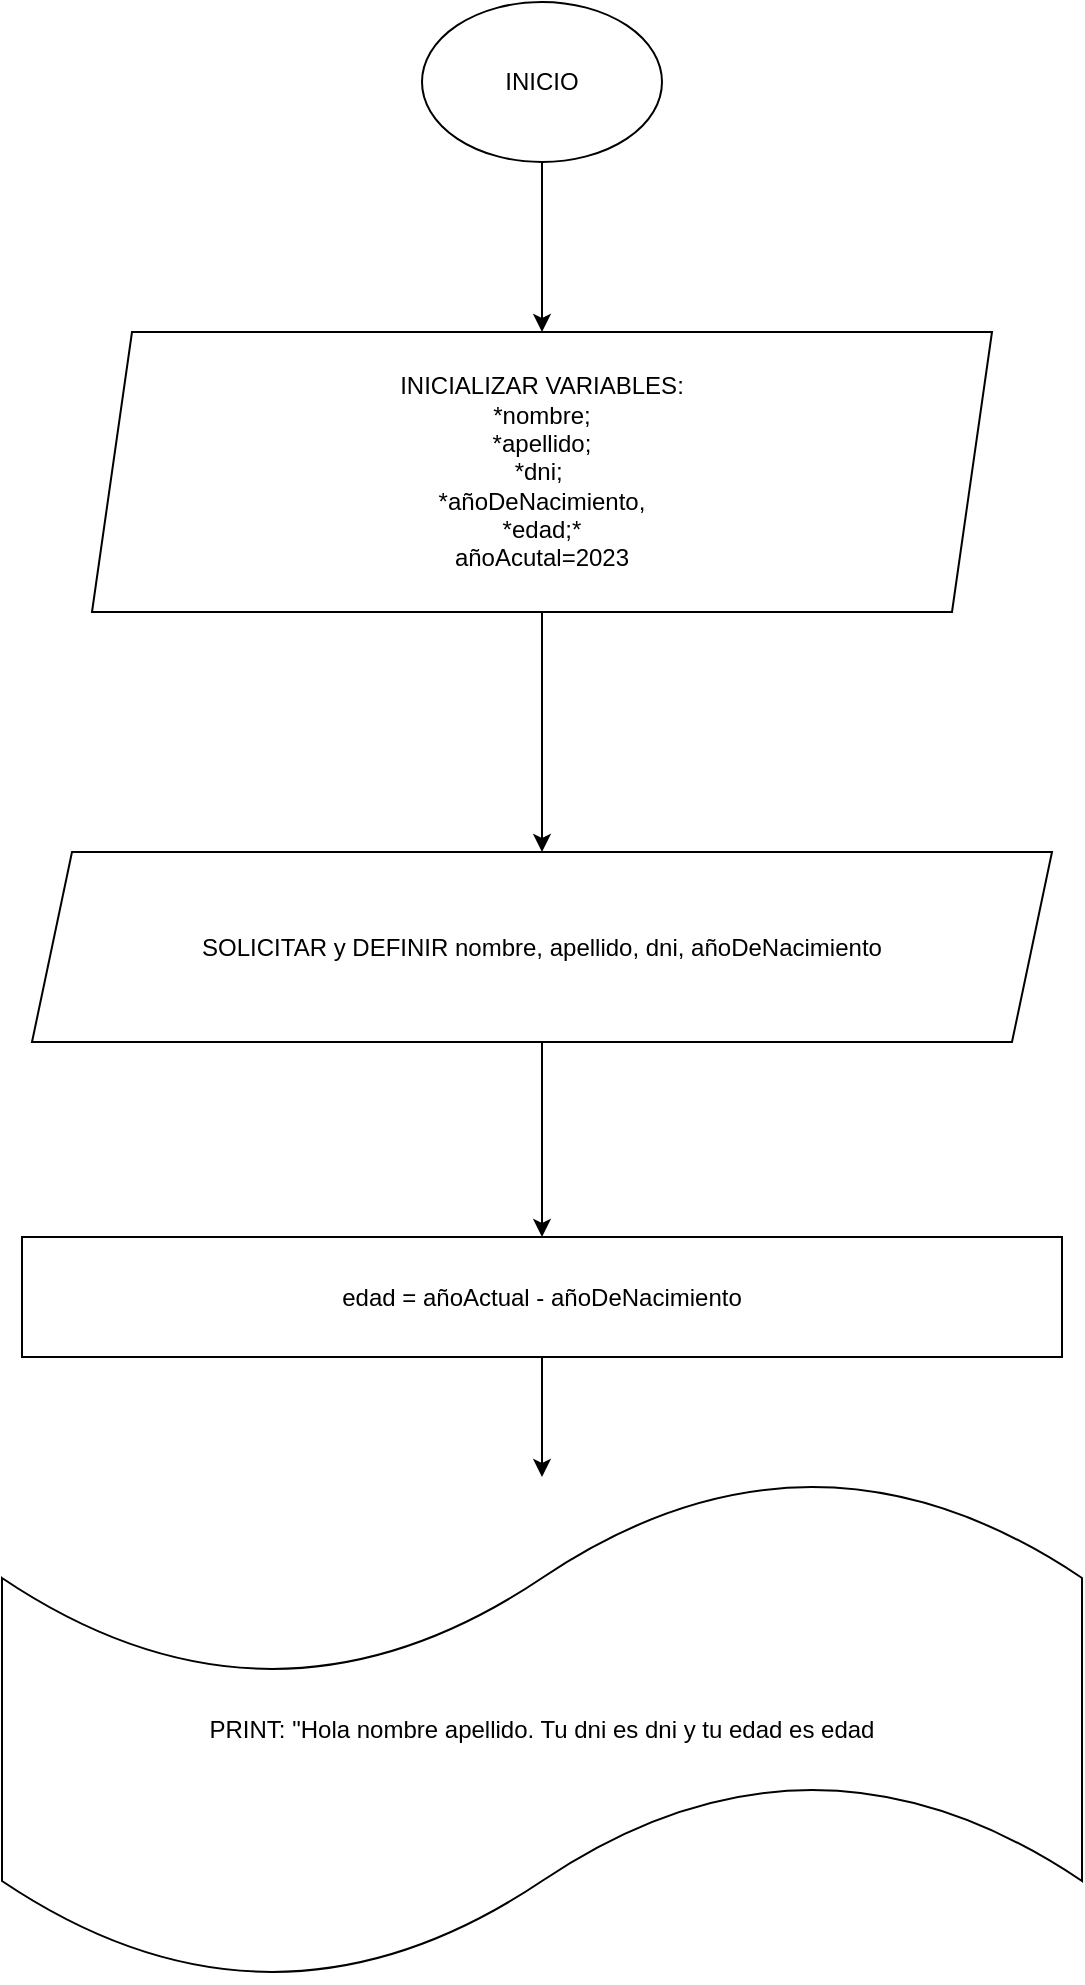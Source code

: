 <mxfile version="21.1.9" type="device">
  <diagram name="Página-1" id="wm97tnUxAGDXCdx6Nb7o">
    <mxGraphModel dx="1114" dy="616" grid="1" gridSize="10" guides="1" tooltips="1" connect="1" arrows="1" fold="1" page="1" pageScale="1" pageWidth="827" pageHeight="1169" math="0" shadow="0">
      <root>
        <mxCell id="0" />
        <mxCell id="1" parent="0" />
        <mxCell id="481A51ROor0Qnfj5iRs1-5" value="" style="edgeStyle=orthogonalEdgeStyle;rounded=0;orthogonalLoop=1;jettySize=auto;html=1;" edge="1" parent="1" source="481A51ROor0Qnfj5iRs1-1" target="481A51ROor0Qnfj5iRs1-4">
          <mxGeometry relative="1" as="geometry" />
        </mxCell>
        <mxCell id="481A51ROor0Qnfj5iRs1-1" value="INICIO" style="ellipse;whiteSpace=wrap;html=1;" vertex="1" parent="1">
          <mxGeometry x="350" y="280" width="120" height="80" as="geometry" />
        </mxCell>
        <mxCell id="481A51ROor0Qnfj5iRs1-11" value="" style="edgeStyle=orthogonalEdgeStyle;rounded=0;orthogonalLoop=1;jettySize=auto;html=1;" edge="1" parent="1" source="481A51ROor0Qnfj5iRs1-4" target="481A51ROor0Qnfj5iRs1-10">
          <mxGeometry relative="1" as="geometry" />
        </mxCell>
        <mxCell id="481A51ROor0Qnfj5iRs1-4" value="INICIALIZAR VARIABLES:&lt;br&gt;*nombre;&lt;br&gt;*apellido;&lt;br&gt;*dni;&amp;nbsp;&lt;br&gt;*añoDeNacimiento,&lt;br&gt;*edad;*&lt;br&gt;añoAcutal=2023" style="shape=parallelogram;perimeter=parallelogramPerimeter;whiteSpace=wrap;html=1;fixedSize=1;" vertex="1" parent="1">
          <mxGeometry x="185" y="445" width="450" height="140" as="geometry" />
        </mxCell>
        <mxCell id="481A51ROor0Qnfj5iRs1-13" value="" style="edgeStyle=orthogonalEdgeStyle;rounded=0;orthogonalLoop=1;jettySize=auto;html=1;" edge="1" parent="1" source="481A51ROor0Qnfj5iRs1-10" target="481A51ROor0Qnfj5iRs1-12">
          <mxGeometry relative="1" as="geometry" />
        </mxCell>
        <mxCell id="481A51ROor0Qnfj5iRs1-10" value="SOLICITAR y DEFINIR nombre, apellido, dni, añoDeNacimiento" style="shape=parallelogram;perimeter=parallelogramPerimeter;whiteSpace=wrap;html=1;fixedSize=1;" vertex="1" parent="1">
          <mxGeometry x="155" y="705" width="510" height="95" as="geometry" />
        </mxCell>
        <mxCell id="481A51ROor0Qnfj5iRs1-15" value="" style="edgeStyle=orthogonalEdgeStyle;rounded=0;orthogonalLoop=1;jettySize=auto;html=1;" edge="1" parent="1" source="481A51ROor0Qnfj5iRs1-12" target="481A51ROor0Qnfj5iRs1-14">
          <mxGeometry relative="1" as="geometry" />
        </mxCell>
        <mxCell id="481A51ROor0Qnfj5iRs1-12" value="edad = añoActual - añoDeNacimiento" style="whiteSpace=wrap;html=1;" vertex="1" parent="1">
          <mxGeometry x="150" y="897.5" width="520" height="60" as="geometry" />
        </mxCell>
        <mxCell id="481A51ROor0Qnfj5iRs1-14" value="PRINT: &quot;Hola nombre apellido. Tu dni es dni y tu edad es edad" style="shape=tape;whiteSpace=wrap;html=1;" vertex="1" parent="1">
          <mxGeometry x="140" y="1017.5" width="540" height="252.5" as="geometry" />
        </mxCell>
      </root>
    </mxGraphModel>
  </diagram>
</mxfile>
